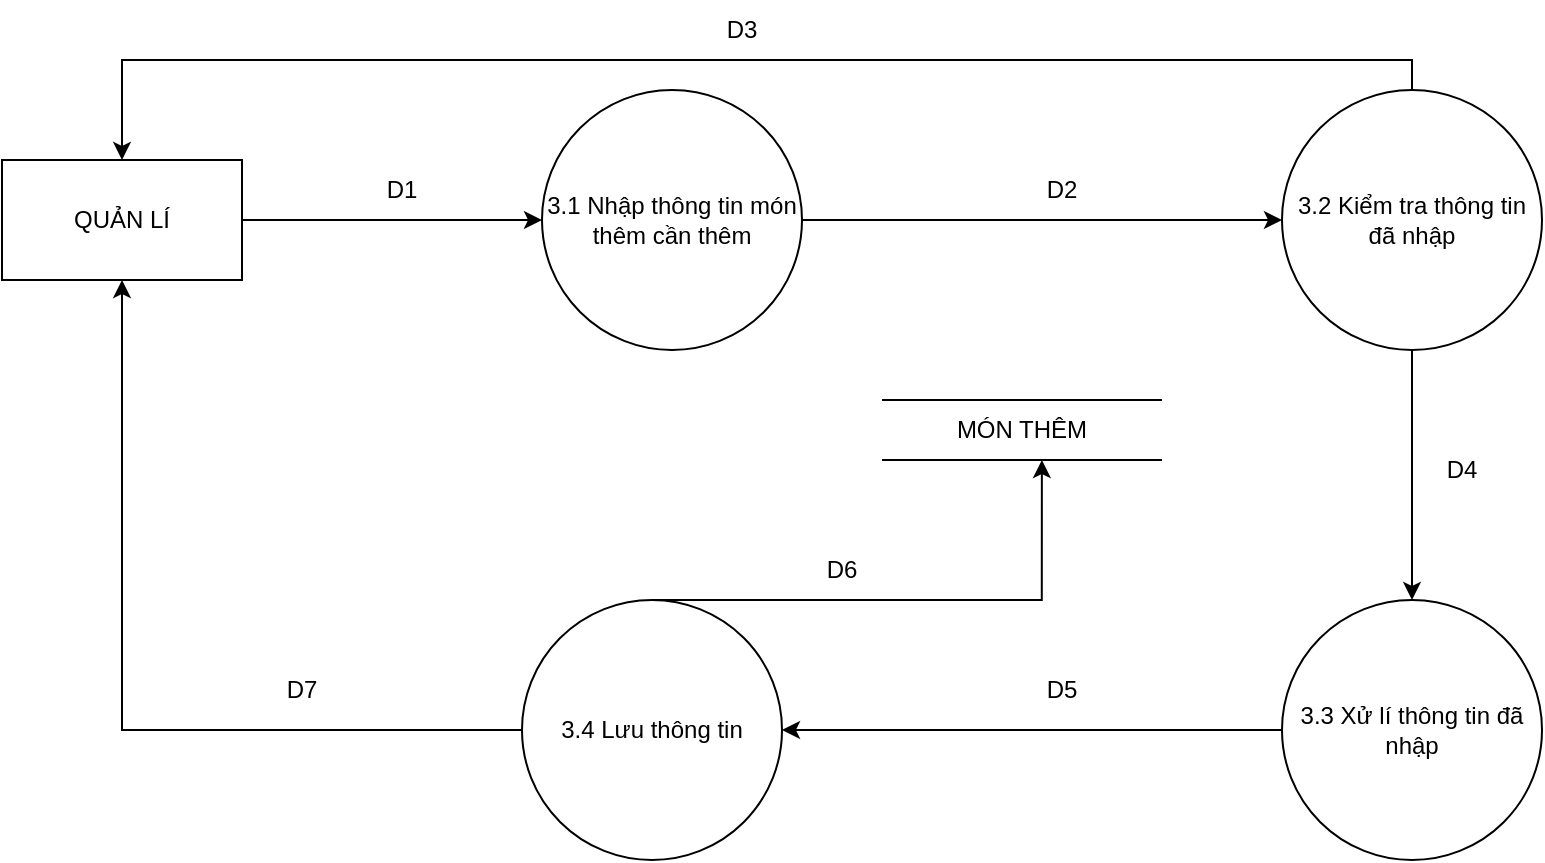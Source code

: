<mxfile version="17.5.0" type="google"><diagram id="EJwqv3p16Owb1dFv41Ps" name="Page-1"><mxGraphModel grid="1" page="1" gridSize="10" guides="1" tooltips="1" connect="1" arrows="1" fold="1" pageScale="1" pageWidth="827" pageHeight="1169" math="0" shadow="0"><root><mxCell id="0"/><mxCell id="1" parent="0"/><mxCell id="mBuLLhMkm31ZYhBA-0J--1" style="edgeStyle=orthogonalEdgeStyle;rounded=0;orthogonalLoop=1;jettySize=auto;html=1;entryX=0;entryY=0.5;entryDx=0;entryDy=0;" edge="1" parent="1" source="mBuLLhMkm31ZYhBA-0J--2" target="mBuLLhMkm31ZYhBA-0J--4"><mxGeometry relative="1" as="geometry"/></mxCell><mxCell id="mBuLLhMkm31ZYhBA-0J--2" value="QUẢN LÍ" style="rounded=0;whiteSpace=wrap;html=1;" vertex="1" parent="1"><mxGeometry x="160" y="130" width="120" height="60" as="geometry"/></mxCell><mxCell id="mBuLLhMkm31ZYhBA-0J--3" style="edgeStyle=orthogonalEdgeStyle;rounded=0;orthogonalLoop=1;jettySize=auto;html=1;entryX=0;entryY=0.5;entryDx=0;entryDy=0;" edge="1" parent="1" source="mBuLLhMkm31ZYhBA-0J--4" target="mBuLLhMkm31ZYhBA-0J--14"><mxGeometry relative="1" as="geometry"/></mxCell><mxCell id="mBuLLhMkm31ZYhBA-0J--4" value="3.1 Nhập thông tin món thêm cần thêm" style="ellipse;whiteSpace=wrap;html=1;aspect=fixed;" vertex="1" parent="1"><mxGeometry x="430" y="95" width="130" height="130" as="geometry"/></mxCell><mxCell id="mBuLLhMkm31ZYhBA-0J--5" value="" style="endArrow=none;html=1;rounded=0;" edge="1" parent="1"><mxGeometry width="50" height="50" relative="1" as="geometry"><mxPoint x="600" y="250" as="sourcePoint"/><mxPoint x="740" y="250" as="targetPoint"/></mxGeometry></mxCell><mxCell id="mBuLLhMkm31ZYhBA-0J--6" value="" style="endArrow=none;html=1;rounded=0;" edge="1" parent="1"><mxGeometry width="50" height="50" relative="1" as="geometry"><mxPoint x="600" y="280" as="sourcePoint"/><mxPoint x="740" y="280" as="targetPoint"/></mxGeometry></mxCell><mxCell id="mBuLLhMkm31ZYhBA-0J--7" style="edgeStyle=orthogonalEdgeStyle;rounded=0;orthogonalLoop=1;jettySize=auto;html=1;" edge="1" parent="1" source="mBuLLhMkm31ZYhBA-0J--9" target="mBuLLhMkm31ZYhBA-0J--2"><mxGeometry relative="1" as="geometry"/></mxCell><mxCell id="mBuLLhMkm31ZYhBA-0J--8" style="edgeStyle=orthogonalEdgeStyle;rounded=0;orthogonalLoop=1;jettySize=auto;html=1;entryX=0.571;entryY=1;entryDx=0;entryDy=0;entryPerimeter=0;" edge="1" parent="1" source="mBuLLhMkm31ZYhBA-0J--9" target="mBuLLhMkm31ZYhBA-0J--15"><mxGeometry relative="1" as="geometry"><Array as="points"><mxPoint x="680" y="350"/></Array></mxGeometry></mxCell><mxCell id="mBuLLhMkm31ZYhBA-0J--9" value="3.4 Lưu thông tin" style="ellipse;whiteSpace=wrap;html=1;aspect=fixed;" vertex="1" parent="1"><mxGeometry x="420" y="350" width="130" height="130" as="geometry"/></mxCell><mxCell id="mBuLLhMkm31ZYhBA-0J--10" style="edgeStyle=orthogonalEdgeStyle;rounded=0;orthogonalLoop=1;jettySize=auto;html=1;" edge="1" parent="1" source="mBuLLhMkm31ZYhBA-0J--11" target="mBuLLhMkm31ZYhBA-0J--9"><mxGeometry relative="1" as="geometry"/></mxCell><mxCell id="mBuLLhMkm31ZYhBA-0J--11" value="3.3 Xử lí thông tin đã nhập" style="ellipse;whiteSpace=wrap;html=1;aspect=fixed;" vertex="1" parent="1"><mxGeometry x="800" y="350" width="130" height="130" as="geometry"/></mxCell><mxCell id="mBuLLhMkm31ZYhBA-0J--12" style="edgeStyle=orthogonalEdgeStyle;rounded=0;orthogonalLoop=1;jettySize=auto;html=1;" edge="1" parent="1" source="mBuLLhMkm31ZYhBA-0J--14" target="mBuLLhMkm31ZYhBA-0J--11"><mxGeometry relative="1" as="geometry"/></mxCell><mxCell id="mBuLLhMkm31ZYhBA-0J--13" style="edgeStyle=orthogonalEdgeStyle;rounded=0;orthogonalLoop=1;jettySize=auto;html=1;entryX=0.5;entryY=0;entryDx=0;entryDy=0;" edge="1" parent="1" source="mBuLLhMkm31ZYhBA-0J--14" target="mBuLLhMkm31ZYhBA-0J--2"><mxGeometry relative="1" as="geometry"><Array as="points"><mxPoint x="865" y="80"/><mxPoint x="220" y="80"/></Array></mxGeometry></mxCell><mxCell id="mBuLLhMkm31ZYhBA-0J--14" value="3.2 Kiểm tra thông tin đã nhập" style="ellipse;whiteSpace=wrap;html=1;aspect=fixed;" vertex="1" parent="1"><mxGeometry x="800" y="95" width="130" height="130" as="geometry"/></mxCell><mxCell id="mBuLLhMkm31ZYhBA-0J--15" value="MÓN THÊM" style="text;html=1;strokeColor=none;fillColor=none;align=center;verticalAlign=middle;whiteSpace=wrap;rounded=0;" vertex="1" parent="1"><mxGeometry x="600" y="250" width="140" height="30" as="geometry"/></mxCell><mxCell id="mBuLLhMkm31ZYhBA-0J--16" value="D1" style="text;html=1;strokeColor=none;fillColor=none;align=center;verticalAlign=middle;whiteSpace=wrap;rounded=0;" vertex="1" parent="1"><mxGeometry x="330" y="130" width="60" height="30" as="geometry"/></mxCell><mxCell id="mBuLLhMkm31ZYhBA-0J--17" value="D2" style="text;html=1;strokeColor=none;fillColor=none;align=center;verticalAlign=middle;whiteSpace=wrap;rounded=0;" vertex="1" parent="1"><mxGeometry x="660" y="130" width="60" height="30" as="geometry"/></mxCell><mxCell id="mBuLLhMkm31ZYhBA-0J--18" value="D3" style="text;html=1;strokeColor=none;fillColor=none;align=center;verticalAlign=middle;whiteSpace=wrap;rounded=0;" vertex="1" parent="1"><mxGeometry x="500" y="50" width="60" height="30" as="geometry"/></mxCell><mxCell id="mBuLLhMkm31ZYhBA-0J--19" value="D4" style="text;html=1;strokeColor=none;fillColor=none;align=center;verticalAlign=middle;whiteSpace=wrap;rounded=0;" vertex="1" parent="1"><mxGeometry x="860" y="270" width="60" height="30" as="geometry"/></mxCell><mxCell id="mBuLLhMkm31ZYhBA-0J--20" value="D5" style="text;html=1;strokeColor=none;fillColor=none;align=center;verticalAlign=middle;whiteSpace=wrap;rounded=0;" vertex="1" parent="1"><mxGeometry x="660" y="380" width="60" height="30" as="geometry"/></mxCell><mxCell id="mBuLLhMkm31ZYhBA-0J--21" value="D6" style="text;html=1;strokeColor=none;fillColor=none;align=center;verticalAlign=middle;whiteSpace=wrap;rounded=0;" vertex="1" parent="1"><mxGeometry x="550" y="320" width="60" height="30" as="geometry"/></mxCell><mxCell id="mBuLLhMkm31ZYhBA-0J--22" value="D7" style="text;html=1;strokeColor=none;fillColor=none;align=center;verticalAlign=middle;whiteSpace=wrap;rounded=0;" vertex="1" parent="1"><mxGeometry x="280" y="380" width="60" height="30" as="geometry"/></mxCell></root></mxGraphModel></diagram></mxfile>